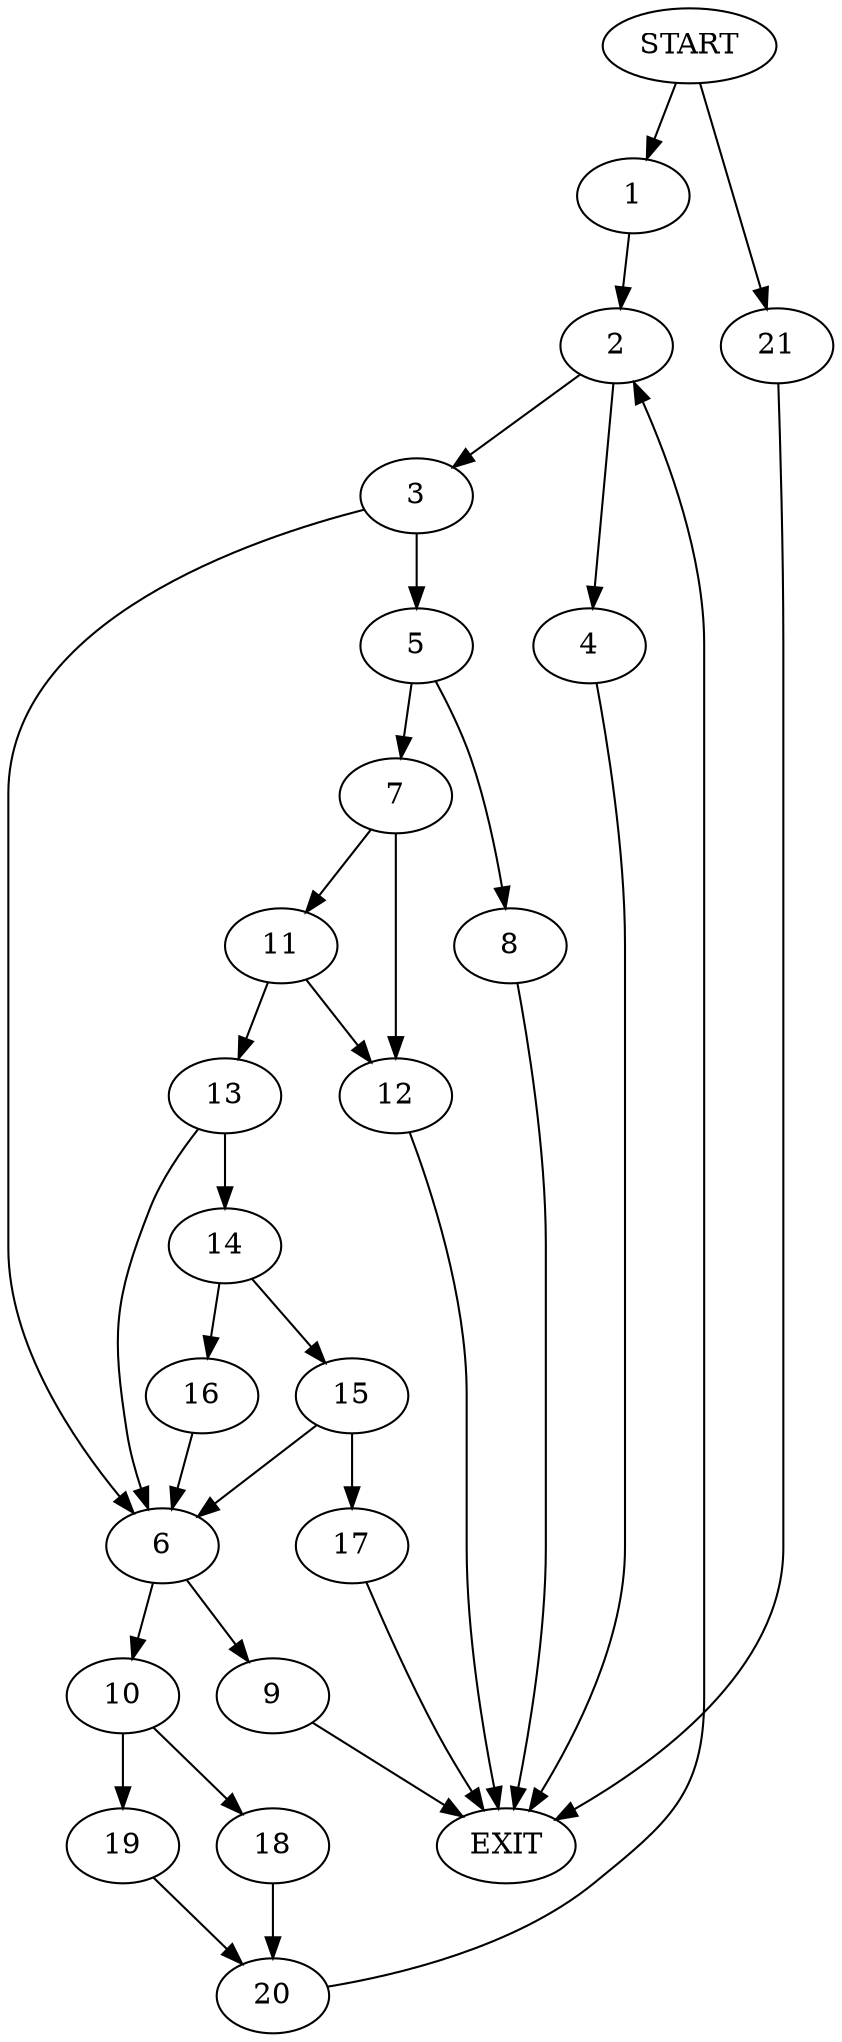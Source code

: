 digraph {
0 [label="START"]
22 [label="EXIT"]
0 -> 1
1 -> 2
2 -> 3
2 -> 4
4 -> 22
3 -> 5
3 -> 6
5 -> 7
5 -> 8
6 -> 9
6 -> 10
7 -> 11
7 -> 12
8 -> 22
11 -> 12
11 -> 13
12 -> 22
13 -> 14
13 -> 6
14 -> 15
14 -> 16
15 -> 17
15 -> 6
16 -> 6
17 -> 22
9 -> 22
10 -> 18
10 -> 19
19 -> 20
18 -> 20
20 -> 2
0 -> 21
21 -> 22
}
